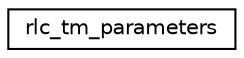 digraph "Graphical Class Hierarchy"
{
 // LATEX_PDF_SIZE
  edge [fontname="Helvetica",fontsize="10",labelfontname="Helvetica",labelfontsize="10"];
  node [fontname="Helvetica",fontsize="10",shape=record];
  rankdir="LR";
  Node0 [label="rlc_tm_parameters",height=0.2,width=0.4,color="black", fillcolor="white", style="filled",URL="$structrlc__tm__parameters.html",tooltip=" "];
}

